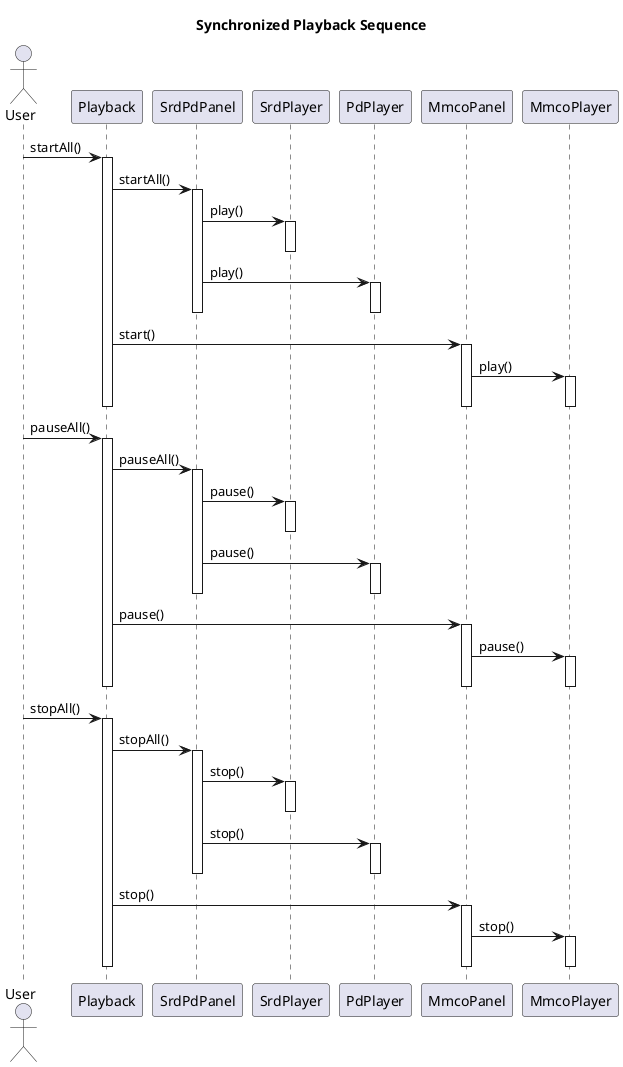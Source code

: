 @startuml
title Synchronized Playback Sequence

actor User
participant "Playback" as PB
participant "SrdPdPanel" as SPP
participant "SrdPlayer" as SP
participant "PdPlayer" as PDP
participant "MmcoPanel" as MP
participant "MmcoPlayer" as MMP

' ===========================
' 1) Start All
' ===========================
User -> PB : startAll()
activate PB

PB -> SPP : startAll()
activate SPP

' Suppose SrdPdPanel holds one SrdPlayer and multiple PdPlayers
SPP -> SP : play()
activate SP
deactivate SP

SPP -> PDP : play()
activate PDP
deactivate PDP

deactivate SPP

PB -> MP : start()
activate MP

' MmcoPanel might hold one MmcoPlayer
MP -> MMP : play()
activate MMP
deactivate MMP

deactivate MP
deactivate PB

' ===========================
' 2) Pause All
' ===========================
User -> PB : pauseAll()
activate PB

PB -> SPP : pauseAll()
activate SPP

SPP -> SP : pause()
activate SP
deactivate SP

SPP -> PDP : pause()
activate PDP
deactivate PDP

deactivate SPP

PB -> MP : pause()
activate MP

MP -> MMP : pause()
activate MMP
deactivate MMP

deactivate MP
deactivate PB

' ===========================
' 3) Stop All
' ===========================
User -> PB : stopAll()
activate PB

PB -> SPP : stopAll()
activate SPP

SPP -> SP : stop()
activate SP
deactivate SP

SPP -> PDP : stop()
activate PDP
deactivate PDP

deactivate SPP

PB -> MP : stop()
activate MP

MP -> MMP : stop()
activate MMP
deactivate MMP

deactivate MP
deactivate PB

@enduml